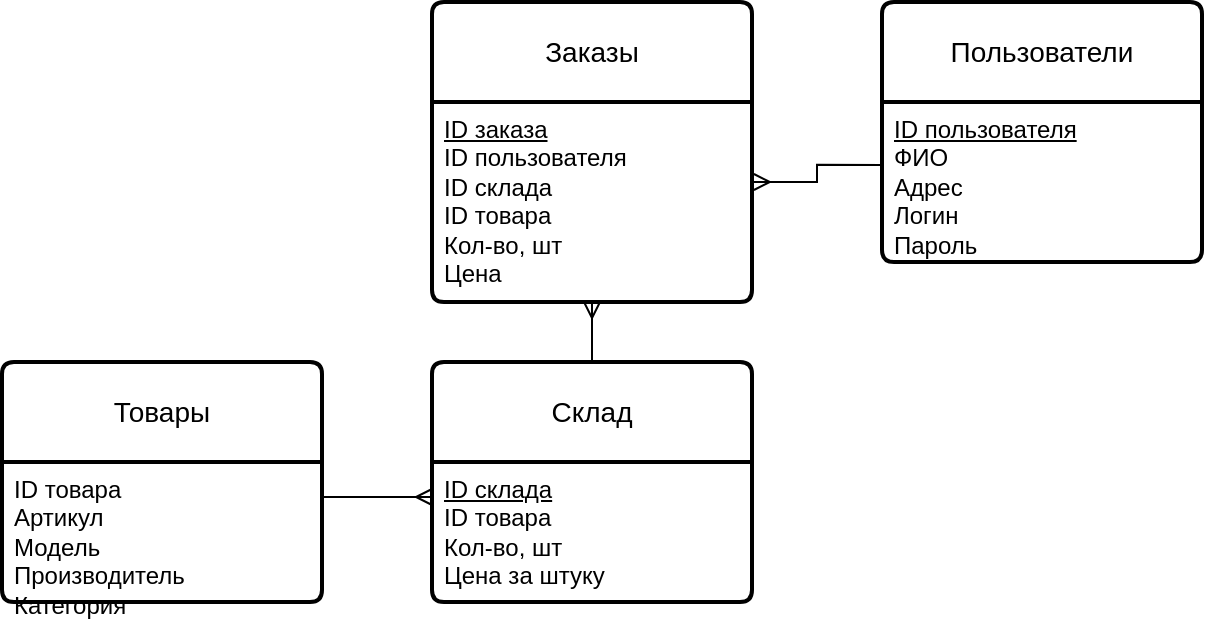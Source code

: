 <mxfile version="23.1.1" type="github">
  <diagram name="Страница — 1" id="iiY84fL7lKHI_6B-AdGC">
    <mxGraphModel dx="1393" dy="643" grid="1" gridSize="10" guides="1" tooltips="1" connect="1" arrows="1" fold="1" page="1" pageScale="1" pageWidth="1169" pageHeight="827" math="0" shadow="0">
      <root>
        <mxCell id="0" />
        <mxCell id="1" parent="0" />
        <mxCell id="JTv0I-VcUGmHvieJGtKI-1" value="Заказы" style="swimlane;childLayout=stackLayout;horizontal=1;startSize=50;horizontalStack=0;rounded=1;fontSize=14;fontStyle=0;strokeWidth=2;resizeParent=0;resizeLast=1;shadow=0;dashed=0;align=center;arcSize=4;whiteSpace=wrap;html=1;" vertex="1" parent="1">
          <mxGeometry x="425" y="20" width="160" height="150" as="geometry" />
        </mxCell>
        <mxCell id="JTv0I-VcUGmHvieJGtKI-2" value="&lt;u&gt;ID заказа&lt;/u&gt;&lt;br&gt;ID пользователя&lt;br&gt;ID склада&lt;br&gt;ID товара&lt;br&gt;Кол-во, шт&lt;br&gt;Цена" style="align=left;strokeColor=none;fillColor=none;spacingLeft=4;fontSize=12;verticalAlign=top;resizable=0;rotatable=0;part=1;html=1;" vertex="1" parent="JTv0I-VcUGmHvieJGtKI-1">
          <mxGeometry y="50" width="160" height="100" as="geometry" />
        </mxCell>
        <mxCell id="JTv0I-VcUGmHvieJGtKI-3" value="Пользователи" style="swimlane;childLayout=stackLayout;horizontal=1;startSize=50;horizontalStack=0;rounded=1;fontSize=14;fontStyle=0;strokeWidth=2;resizeParent=0;resizeLast=1;shadow=0;dashed=0;align=center;arcSize=4;whiteSpace=wrap;html=1;" vertex="1" parent="1">
          <mxGeometry x="650" y="20" width="160" height="130" as="geometry" />
        </mxCell>
        <mxCell id="JTv0I-VcUGmHvieJGtKI-4" value="&lt;u&gt;ID пользователя&lt;/u&gt;&lt;br&gt;ФИО&lt;br&gt;Адрес&lt;br&gt;Логин&lt;br&gt;Пароль" style="align=left;strokeColor=none;fillColor=none;spacingLeft=4;fontSize=12;verticalAlign=top;resizable=0;rotatable=0;part=1;html=1;" vertex="1" parent="JTv0I-VcUGmHvieJGtKI-3">
          <mxGeometry y="50" width="160" height="80" as="geometry" />
        </mxCell>
        <mxCell id="JTv0I-VcUGmHvieJGtKI-6" value="" style="edgeStyle=orthogonalEdgeStyle;fontSize=12;html=1;endArrow=ERmany;rounded=0;exitX=0.001;exitY=0.393;exitDx=0;exitDy=0;exitPerimeter=0;entryX=1.006;entryY=0.4;entryDx=0;entryDy=0;entryPerimeter=0;" edge="1" parent="1" source="JTv0I-VcUGmHvieJGtKI-4" target="JTv0I-VcUGmHvieJGtKI-2">
          <mxGeometry width="100" height="100" relative="1" as="geometry">
            <mxPoint x="560" y="310" as="sourcePoint" />
            <mxPoint x="660" y="210" as="targetPoint" />
          </mxGeometry>
        </mxCell>
        <mxCell id="JTv0I-VcUGmHvieJGtKI-7" value="Склад" style="swimlane;childLayout=stackLayout;horizontal=1;startSize=50;horizontalStack=0;rounded=1;fontSize=14;fontStyle=0;strokeWidth=2;resizeParent=0;resizeLast=1;shadow=0;dashed=0;align=center;arcSize=4;whiteSpace=wrap;html=1;" vertex="1" parent="1">
          <mxGeometry x="425" y="200" width="160" height="120" as="geometry" />
        </mxCell>
        <mxCell id="JTv0I-VcUGmHvieJGtKI-8" value="&lt;u&gt;ID склада&lt;/u&gt;&lt;br&gt;ID товара&lt;br&gt;Кол-во, шт&lt;br&gt;Цена за штуку" style="align=left;strokeColor=none;fillColor=none;spacingLeft=4;fontSize=12;verticalAlign=top;resizable=0;rotatable=0;part=1;html=1;" vertex="1" parent="JTv0I-VcUGmHvieJGtKI-7">
          <mxGeometry y="50" width="160" height="70" as="geometry" />
        </mxCell>
        <mxCell id="JTv0I-VcUGmHvieJGtKI-9" value="" style="fontSize=12;html=1;endArrow=ERmany;rounded=0;exitX=0.5;exitY=0;exitDx=0;exitDy=0;entryX=0.5;entryY=1;entryDx=0;entryDy=0;" edge="1" parent="1" source="JTv0I-VcUGmHvieJGtKI-7" target="JTv0I-VcUGmHvieJGtKI-2">
          <mxGeometry width="100" height="100" relative="1" as="geometry">
            <mxPoint x="650" y="300" as="sourcePoint" />
            <mxPoint x="750" y="200" as="targetPoint" />
          </mxGeometry>
        </mxCell>
        <mxCell id="JTv0I-VcUGmHvieJGtKI-12" value="Товары" style="swimlane;childLayout=stackLayout;horizontal=1;startSize=50;horizontalStack=0;rounded=1;fontSize=14;fontStyle=0;strokeWidth=2;resizeParent=0;resizeLast=1;shadow=0;dashed=0;align=center;arcSize=4;whiteSpace=wrap;html=1;" vertex="1" parent="1">
          <mxGeometry x="210" y="200" width="160" height="120" as="geometry" />
        </mxCell>
        <mxCell id="JTv0I-VcUGmHvieJGtKI-13" value="ID товара&lt;br&gt;Артикул&lt;br&gt;Модель&lt;br&gt;Производитель&lt;br&gt;Категория" style="align=left;strokeColor=none;fillColor=none;spacingLeft=4;fontSize=12;verticalAlign=top;resizable=0;rotatable=0;part=1;html=1;" vertex="1" parent="JTv0I-VcUGmHvieJGtKI-12">
          <mxGeometry y="50" width="160" height="70" as="geometry" />
        </mxCell>
        <mxCell id="JTv0I-VcUGmHvieJGtKI-14" value="" style="edgeStyle=orthogonalEdgeStyle;fontSize=12;html=1;endArrow=ERmany;rounded=0;exitX=1;exitY=0.25;exitDx=0;exitDy=0;entryX=0;entryY=0.25;entryDx=0;entryDy=0;" edge="1" parent="1" source="JTv0I-VcUGmHvieJGtKI-13" target="JTv0I-VcUGmHvieJGtKI-8">
          <mxGeometry width="100" height="100" relative="1" as="geometry">
            <mxPoint x="440" y="460" as="sourcePoint" />
            <mxPoint x="540" y="360" as="targetPoint" />
          </mxGeometry>
        </mxCell>
      </root>
    </mxGraphModel>
  </diagram>
</mxfile>
